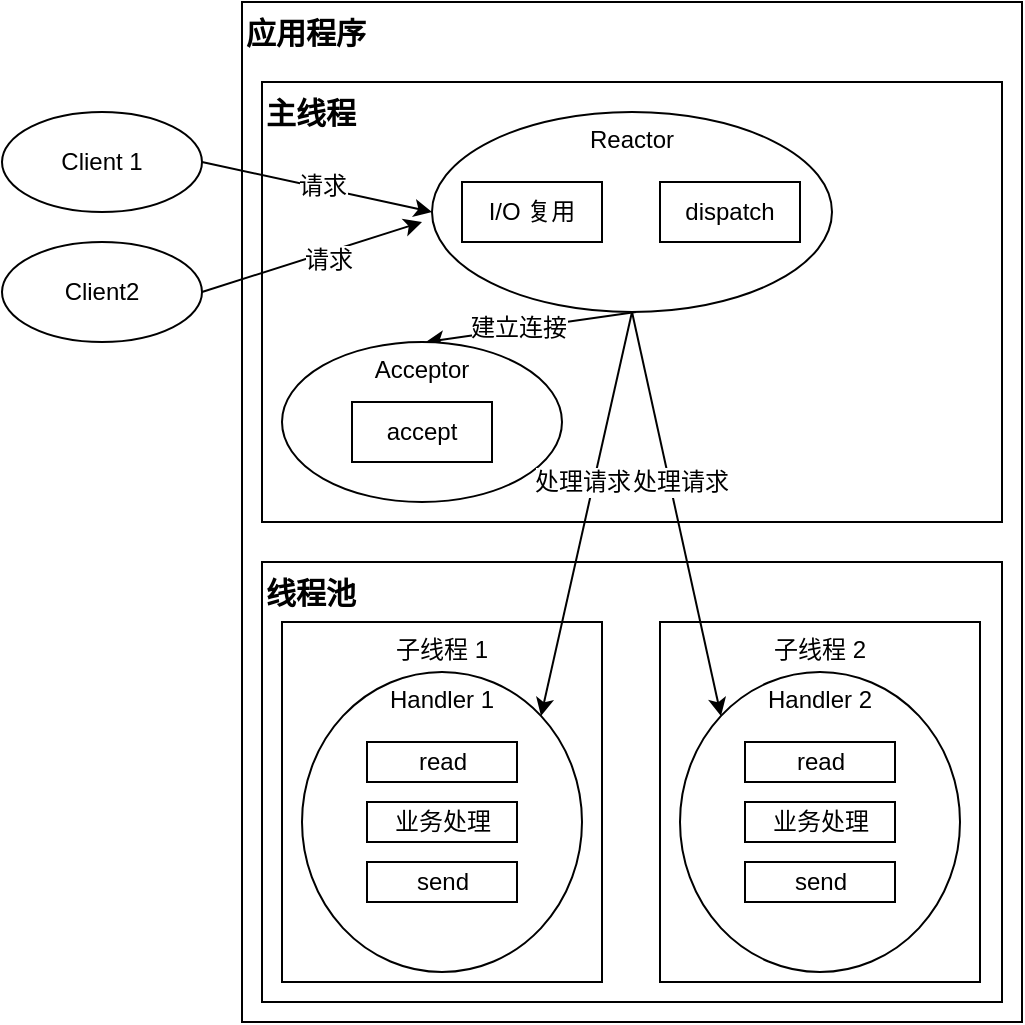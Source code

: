 <mxfile>
    <diagram id="dI8QWmxYj9wa9t0hWi3i" name="第 1 页">
        <mxGraphModel dx="449" dy="1684" grid="1" gridSize="10" guides="1" tooltips="1" connect="1" arrows="1" fold="1" page="1" pageScale="1" pageWidth="827" pageHeight="1169" math="0" shadow="0">
            <root>
                <mxCell id="0"/>
                <mxCell id="1" parent="0"/>
                <mxCell id="26" value="&lt;b&gt;&lt;font style=&quot;font-size: 15px;&quot;&gt;应用程序&lt;/font&gt;&lt;/b&gt;" style="rounded=0;whiteSpace=wrap;html=1;align=left;verticalAlign=top;" vertex="1" parent="1">
                    <mxGeometry x="170" y="-10" width="390" height="510" as="geometry"/>
                </mxCell>
                <mxCell id="2" value="Client 1" style="ellipse;whiteSpace=wrap;html=1;" vertex="1" parent="1">
                    <mxGeometry x="50" y="45" width="100" height="50" as="geometry"/>
                </mxCell>
                <mxCell id="3" value="Client2" style="ellipse;whiteSpace=wrap;html=1;" vertex="1" parent="1">
                    <mxGeometry x="50" y="110" width="100" height="50" as="geometry"/>
                </mxCell>
                <mxCell id="4" value="主线程" style="rounded=0;whiteSpace=wrap;html=1;fontStyle=1;align=left;fontSize=15;verticalAlign=top;" vertex="1" parent="1">
                    <mxGeometry x="180" y="30" width="370" height="220" as="geometry"/>
                </mxCell>
                <mxCell id="31" style="edgeStyle=none;html=1;exitX=0.5;exitY=1;exitDx=0;exitDy=0;entryX=0.5;entryY=0;entryDx=0;entryDy=0;fontSize=15;" edge="1" parent="1">
                    <mxGeometry relative="1" as="geometry">
                        <mxPoint x="367" y="145" as="sourcePoint"/>
                        <mxPoint x="262" y="160" as="targetPoint"/>
                    </mxGeometry>
                </mxCell>
                <mxCell id="34" value="&lt;font style=&quot;font-size: 12px;&quot;&gt;建立连接&lt;/font&gt;" style="edgeLabel;html=1;align=center;verticalAlign=middle;resizable=0;points=[];fontSize=15;" vertex="1" connectable="0" parent="31">
                    <mxGeometry x="-0.249" relative="1" as="geometry">
                        <mxPoint x="-20" as="offset"/>
                    </mxGeometry>
                </mxCell>
                <mxCell id="5" value="Reactor" style="ellipse;whiteSpace=wrap;html=1;align=center;verticalAlign=top;" vertex="1" parent="1">
                    <mxGeometry x="265" y="45" width="200" height="100" as="geometry"/>
                </mxCell>
                <mxCell id="6" value="I/O 复用" style="rounded=0;whiteSpace=wrap;html=1;" vertex="1" parent="1">
                    <mxGeometry x="280" y="80" width="70" height="30" as="geometry"/>
                </mxCell>
                <mxCell id="7" value="dispatch" style="rounded=0;whiteSpace=wrap;html=1;" vertex="1" parent="1">
                    <mxGeometry x="379" y="80" width="70" height="30" as="geometry"/>
                </mxCell>
                <mxCell id="8" value="Acceptor" style="ellipse;whiteSpace=wrap;html=1;verticalAlign=top;" vertex="1" parent="1">
                    <mxGeometry x="190" y="160" width="140" height="80" as="geometry"/>
                </mxCell>
                <mxCell id="11" value="线程池" style="rounded=0;whiteSpace=wrap;html=1;fontStyle=1;fontSize=15;verticalAlign=top;align=left;" vertex="1" parent="1">
                    <mxGeometry x="180" y="270" width="370" height="220" as="geometry"/>
                </mxCell>
                <mxCell id="13" value="子线程 1" style="rounded=0;whiteSpace=wrap;html=1;verticalAlign=top;" vertex="1" parent="1">
                    <mxGeometry x="190" y="300" width="160" height="180" as="geometry"/>
                </mxCell>
                <mxCell id="14" value="子线程 2" style="rounded=0;whiteSpace=wrap;html=1;verticalAlign=top;" vertex="1" parent="1">
                    <mxGeometry x="379" y="300" width="160" height="180" as="geometry"/>
                </mxCell>
                <mxCell id="16" value="Handler 1" style="ellipse;whiteSpace=wrap;html=1;verticalAlign=top;" vertex="1" parent="1">
                    <mxGeometry x="200" y="325" width="140" height="150" as="geometry"/>
                </mxCell>
                <mxCell id="17" value="Handler 2" style="ellipse;whiteSpace=wrap;html=1;verticalAlign=top;" vertex="1" parent="1">
                    <mxGeometry x="389" y="325" width="140" height="150" as="geometry"/>
                </mxCell>
                <mxCell id="18" value="read" style="rounded=0;whiteSpace=wrap;html=1;" vertex="1" parent="1">
                    <mxGeometry x="232.5" y="360" width="75" height="20" as="geometry"/>
                </mxCell>
                <mxCell id="19" value="业务处理" style="rounded=0;whiteSpace=wrap;html=1;" vertex="1" parent="1">
                    <mxGeometry x="232.5" y="390" width="75" height="20" as="geometry"/>
                </mxCell>
                <mxCell id="20" value="send" style="rounded=0;whiteSpace=wrap;html=1;" vertex="1" parent="1">
                    <mxGeometry x="232.5" y="420" width="75" height="20" as="geometry"/>
                </mxCell>
                <mxCell id="22" value="send" style="rounded=0;whiteSpace=wrap;html=1;" vertex="1" parent="1">
                    <mxGeometry x="421.5" y="420" width="75" height="20" as="geometry"/>
                </mxCell>
                <mxCell id="23" value="业务处理" style="rounded=0;whiteSpace=wrap;html=1;" vertex="1" parent="1">
                    <mxGeometry x="421.5" y="390" width="75" height="20" as="geometry"/>
                </mxCell>
                <mxCell id="24" value="read" style="rounded=0;whiteSpace=wrap;html=1;" vertex="1" parent="1">
                    <mxGeometry x="421.5" y="360" width="75" height="20" as="geometry"/>
                </mxCell>
                <mxCell id="25" value="accept" style="rounded=0;whiteSpace=wrap;html=1;" vertex="1" parent="1">
                    <mxGeometry x="225" y="190" width="70" height="30" as="geometry"/>
                </mxCell>
                <mxCell id="28" style="edgeStyle=none;html=1;exitX=1;exitY=0.5;exitDx=0;exitDy=0;fontSize=15;" edge="1" parent="1" source="3">
                    <mxGeometry relative="1" as="geometry">
                        <mxPoint x="260" y="100" as="targetPoint"/>
                    </mxGeometry>
                </mxCell>
                <mxCell id="29" value="请求" style="edgeLabel;html=1;align=center;verticalAlign=middle;resizable=0;points=[];fontSize=12;" vertex="1" connectable="0" parent="28">
                    <mxGeometry x="0.135" y="-4" relative="1" as="geometry">
                        <mxPoint x="-1" as="offset"/>
                    </mxGeometry>
                </mxCell>
                <mxCell id="27" style="edgeStyle=none;html=1;exitX=1;exitY=0.5;exitDx=0;exitDy=0;entryX=0;entryY=0.5;entryDx=0;entryDy=0;fontSize=15;" edge="1" parent="1" source="2" target="5">
                    <mxGeometry relative="1" as="geometry"/>
                </mxCell>
                <mxCell id="30" value="&lt;font style=&quot;font-size: 12px;&quot;&gt;请求&lt;/font&gt;" style="edgeLabel;html=1;align=center;verticalAlign=middle;resizable=0;points=[];fontSize=15;" vertex="1" connectable="0" parent="1">
                    <mxGeometry x="209.996" y="80.0" as="geometry"/>
                </mxCell>
                <mxCell id="35" style="edgeStyle=none;html=1;exitX=0.5;exitY=1;exitDx=0;exitDy=0;entryX=1;entryY=0;entryDx=0;entryDy=0;fontSize=12;" edge="1" parent="1" source="5" target="16">
                    <mxGeometry relative="1" as="geometry"/>
                </mxCell>
                <mxCell id="37" value="处理请求" style="edgeLabel;html=1;align=center;verticalAlign=middle;resizable=0;points=[];fontSize=12;" vertex="1" connectable="0" parent="35">
                    <mxGeometry x="-0.251" y="1" relative="1" as="geometry">
                        <mxPoint x="-9" y="9" as="offset"/>
                    </mxGeometry>
                </mxCell>
                <mxCell id="36" style="edgeStyle=none;html=1;exitX=0.5;exitY=1;exitDx=0;exitDy=0;entryX=0;entryY=0;entryDx=0;entryDy=0;fontSize=12;" edge="1" parent="1" source="5" target="17">
                    <mxGeometry relative="1" as="geometry"/>
                </mxCell>
                <mxCell id="38" value="处理请求" style="edgeLabel;html=1;align=center;verticalAlign=middle;resizable=0;points=[];fontSize=12;" vertex="1" connectable="0" parent="1">
                    <mxGeometry x="389.002" y="230.003" as="geometry"/>
                </mxCell>
            </root>
        </mxGraphModel>
    </diagram>
</mxfile>